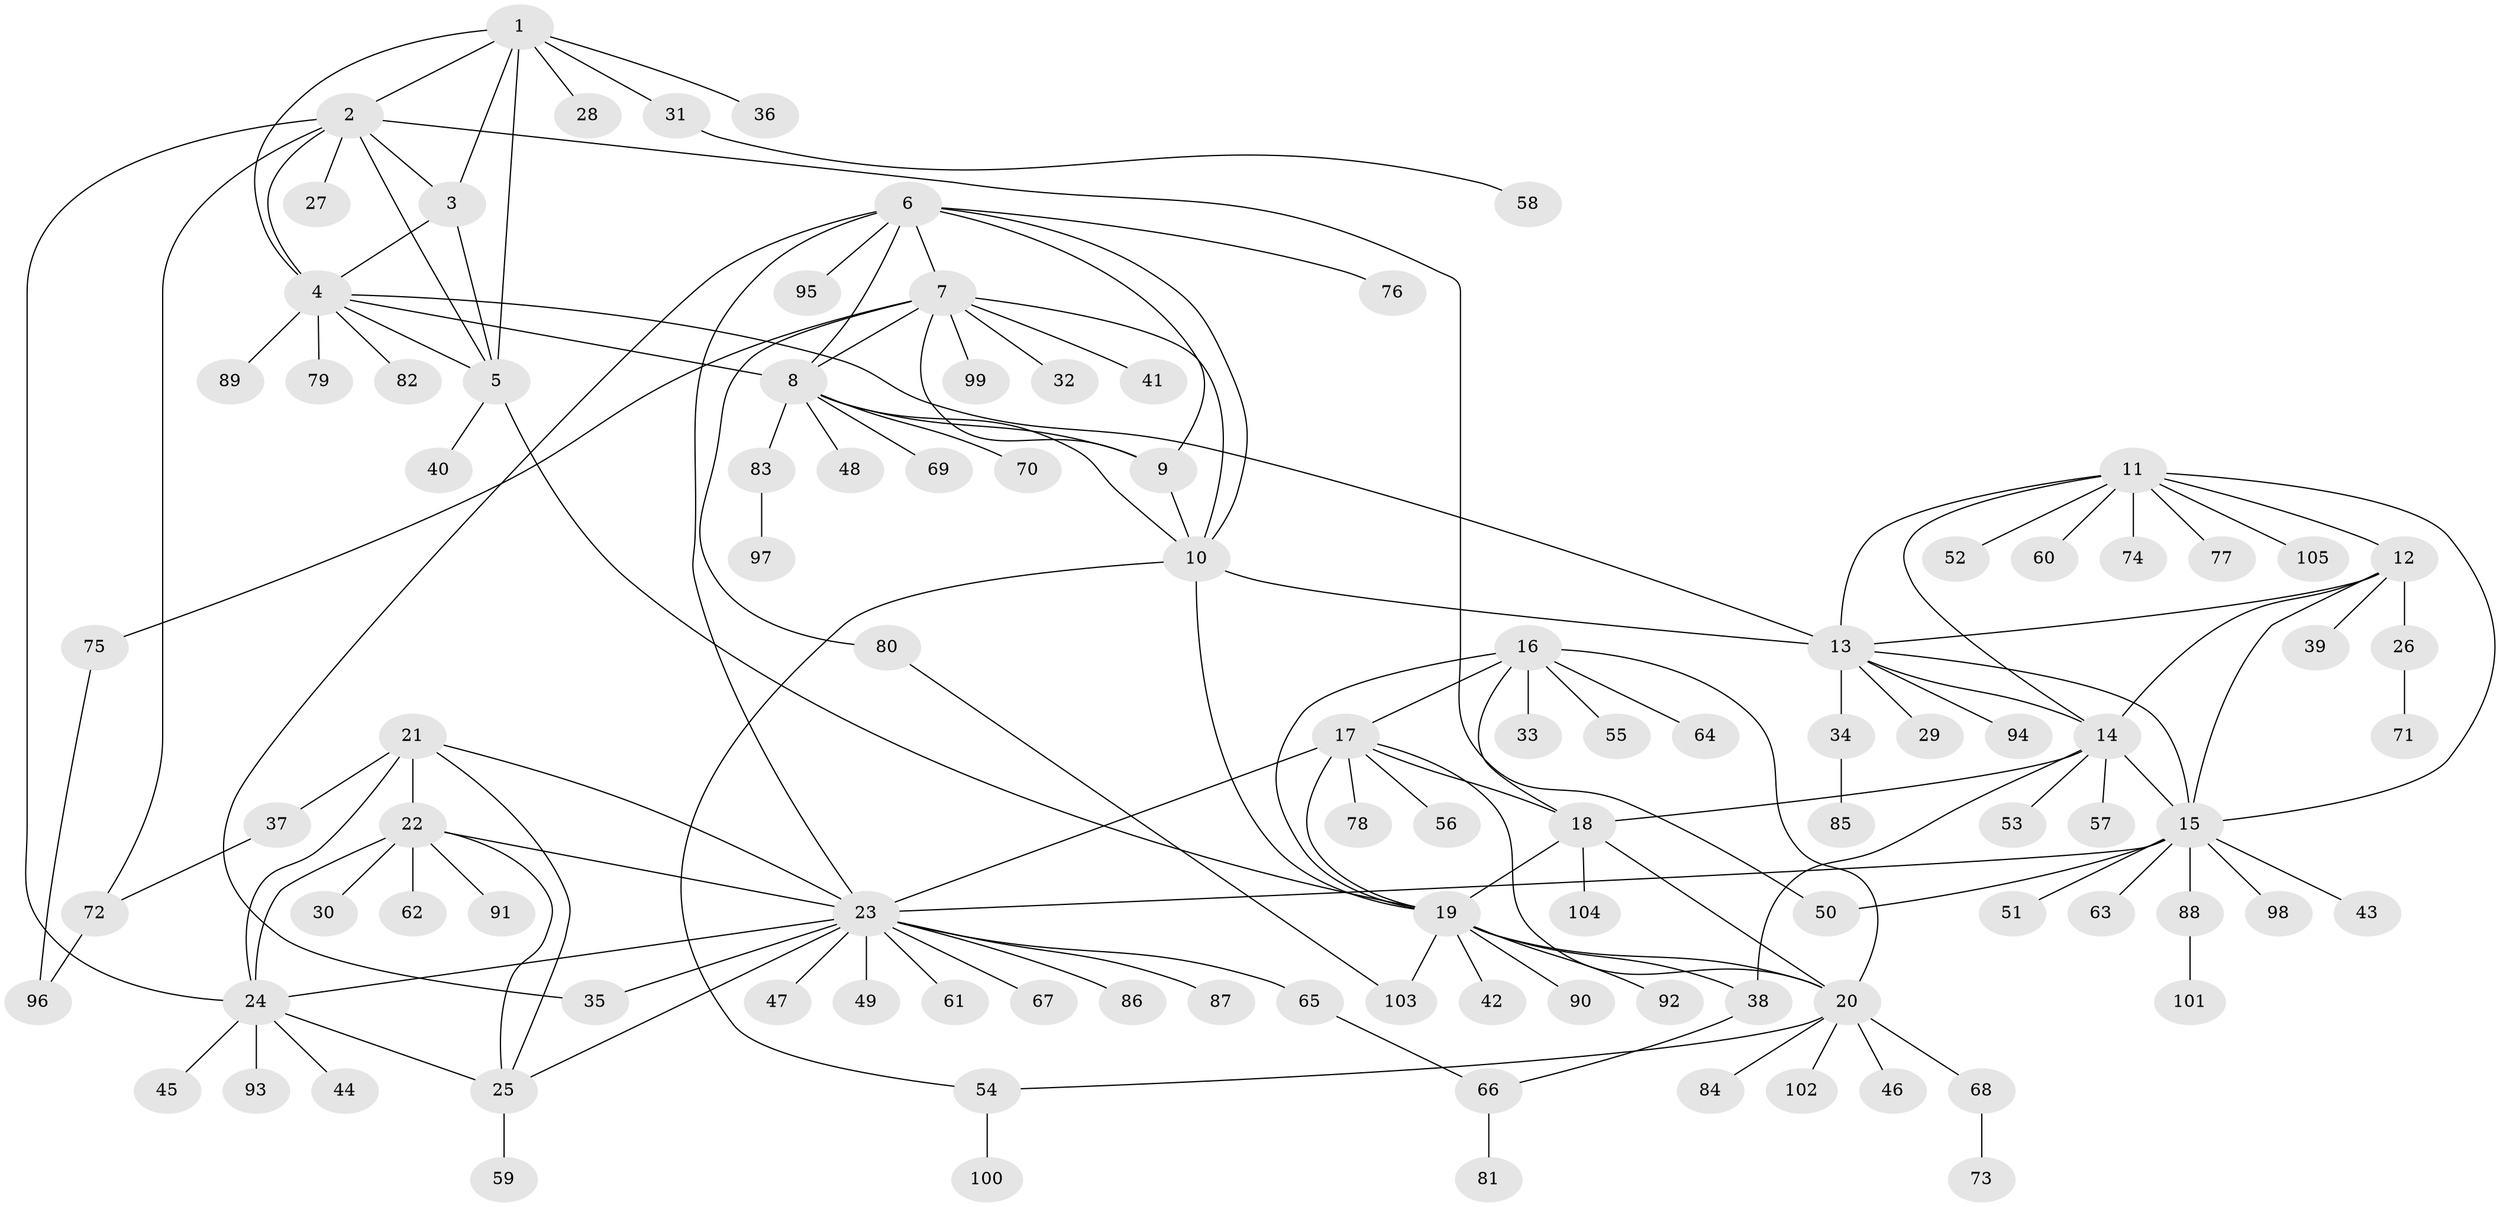 // Generated by graph-tools (version 1.1) at 2025/11/02/27/25 16:11:32]
// undirected, 105 vertices, 148 edges
graph export_dot {
graph [start="1"]
  node [color=gray90,style=filled];
  1;
  2;
  3;
  4;
  5;
  6;
  7;
  8;
  9;
  10;
  11;
  12;
  13;
  14;
  15;
  16;
  17;
  18;
  19;
  20;
  21;
  22;
  23;
  24;
  25;
  26;
  27;
  28;
  29;
  30;
  31;
  32;
  33;
  34;
  35;
  36;
  37;
  38;
  39;
  40;
  41;
  42;
  43;
  44;
  45;
  46;
  47;
  48;
  49;
  50;
  51;
  52;
  53;
  54;
  55;
  56;
  57;
  58;
  59;
  60;
  61;
  62;
  63;
  64;
  65;
  66;
  67;
  68;
  69;
  70;
  71;
  72;
  73;
  74;
  75;
  76;
  77;
  78;
  79;
  80;
  81;
  82;
  83;
  84;
  85;
  86;
  87;
  88;
  89;
  90;
  91;
  92;
  93;
  94;
  95;
  96;
  97;
  98;
  99;
  100;
  101;
  102;
  103;
  104;
  105;
  1 -- 2;
  1 -- 3;
  1 -- 4;
  1 -- 5;
  1 -- 28;
  1 -- 31;
  1 -- 36;
  2 -- 3;
  2 -- 4;
  2 -- 5;
  2 -- 24;
  2 -- 27;
  2 -- 50;
  2 -- 72;
  3 -- 4;
  3 -- 5;
  4 -- 5;
  4 -- 8;
  4 -- 13;
  4 -- 79;
  4 -- 82;
  4 -- 89;
  5 -- 19;
  5 -- 40;
  6 -- 7;
  6 -- 8;
  6 -- 9;
  6 -- 10;
  6 -- 23;
  6 -- 35;
  6 -- 76;
  6 -- 95;
  7 -- 8;
  7 -- 9;
  7 -- 10;
  7 -- 32;
  7 -- 41;
  7 -- 75;
  7 -- 80;
  7 -- 99;
  8 -- 9;
  8 -- 10;
  8 -- 48;
  8 -- 69;
  8 -- 70;
  8 -- 83;
  9 -- 10;
  10 -- 13;
  10 -- 19;
  10 -- 54;
  11 -- 12;
  11 -- 13;
  11 -- 14;
  11 -- 15;
  11 -- 52;
  11 -- 60;
  11 -- 74;
  11 -- 77;
  11 -- 105;
  12 -- 13;
  12 -- 14;
  12 -- 15;
  12 -- 26;
  12 -- 39;
  13 -- 14;
  13 -- 15;
  13 -- 29;
  13 -- 34;
  13 -- 94;
  14 -- 15;
  14 -- 18;
  14 -- 38;
  14 -- 53;
  14 -- 57;
  15 -- 23;
  15 -- 43;
  15 -- 50;
  15 -- 51;
  15 -- 63;
  15 -- 88;
  15 -- 98;
  16 -- 17;
  16 -- 18;
  16 -- 19;
  16 -- 20;
  16 -- 33;
  16 -- 55;
  16 -- 64;
  17 -- 18;
  17 -- 19;
  17 -- 20;
  17 -- 23;
  17 -- 56;
  17 -- 78;
  18 -- 19;
  18 -- 20;
  18 -- 104;
  19 -- 20;
  19 -- 38;
  19 -- 42;
  19 -- 90;
  19 -- 92;
  19 -- 103;
  20 -- 46;
  20 -- 54;
  20 -- 68;
  20 -- 84;
  20 -- 102;
  21 -- 22;
  21 -- 23;
  21 -- 24;
  21 -- 25;
  21 -- 37;
  22 -- 23;
  22 -- 24;
  22 -- 25;
  22 -- 30;
  22 -- 62;
  22 -- 91;
  23 -- 24;
  23 -- 25;
  23 -- 35;
  23 -- 47;
  23 -- 49;
  23 -- 61;
  23 -- 65;
  23 -- 67;
  23 -- 86;
  23 -- 87;
  24 -- 25;
  24 -- 44;
  24 -- 45;
  24 -- 93;
  25 -- 59;
  26 -- 71;
  31 -- 58;
  34 -- 85;
  37 -- 72;
  38 -- 66;
  54 -- 100;
  65 -- 66;
  66 -- 81;
  68 -- 73;
  72 -- 96;
  75 -- 96;
  80 -- 103;
  83 -- 97;
  88 -- 101;
}
